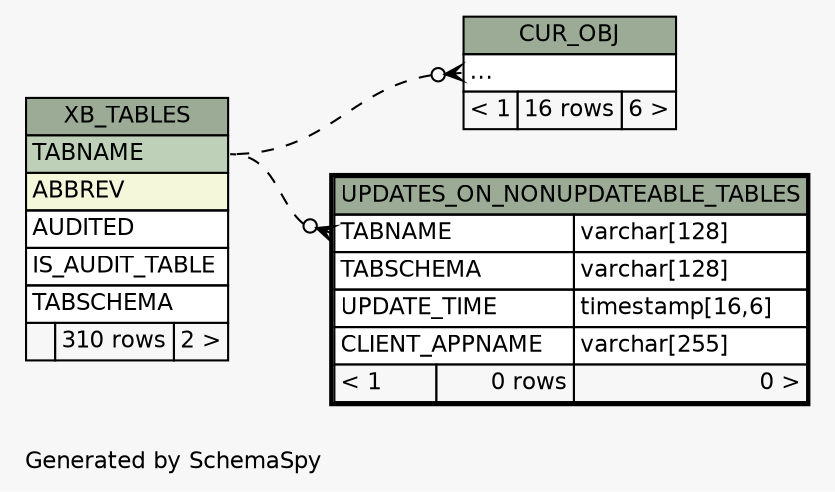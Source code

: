 // dot 2.38.0 on Windows 10 10.0
// SchemaSpy rev Unknown
digraph "impliedTwoDegreesRelationshipsDiagram" {
  graph [
    rankdir="RL"
    bgcolor="#f7f7f7"
    label="\nGenerated by SchemaSpy"
    labeljust="l"
    nodesep="0.18"
    ranksep="0.46"
    fontname="Helvetica"
    fontsize="11"
  ];
  node [
    fontname="Helvetica"
    fontsize="11"
    shape="plaintext"
  ];
  edge [
    arrowsize="0.8"
  ];
  "CUR_OBJ":"elipses":w -> "XB_TABLES":"TABNAME":e [arrowhead=none dir=back arrowtail=crowodot style=dashed];
  "UPDATES_ON_NONUPDATEABLE_TABLES":"TABNAME":w -> "XB_TABLES":"TABNAME":e [arrowhead=none dir=back arrowtail=crowodot style=dashed];
  "CUR_OBJ" [
    label=<
    <TABLE BORDER="0" CELLBORDER="1" CELLSPACING="0" BGCOLOR="#ffffff">
      <TR><TD COLSPAN="3" BGCOLOR="#9bab96" ALIGN="CENTER">CUR_OBJ</TD></TR>
      <TR><TD PORT="elipses" COLSPAN="3" ALIGN="LEFT">...</TD></TR>
      <TR><TD ALIGN="LEFT" BGCOLOR="#f7f7f7">&lt; 1</TD><TD ALIGN="RIGHT" BGCOLOR="#f7f7f7">16 rows</TD><TD ALIGN="RIGHT" BGCOLOR="#f7f7f7">6 &gt;</TD></TR>
    </TABLE>>
    URL="CUR_OBJ.html"
    tooltip="CUR_OBJ"
  ];
  "UPDATES_ON_NONUPDATEABLE_TABLES" [
    label=<
    <TABLE BORDER="2" CELLBORDER="1" CELLSPACING="0" BGCOLOR="#ffffff">
      <TR><TD COLSPAN="3" BGCOLOR="#9bab96" ALIGN="CENTER">UPDATES_ON_NONUPDATEABLE_TABLES</TD></TR>
      <TR><TD PORT="TABNAME" COLSPAN="2" ALIGN="LEFT">TABNAME</TD><TD PORT="TABNAME.type" ALIGN="LEFT">varchar[128]</TD></TR>
      <TR><TD PORT="TABSCHEMA" COLSPAN="2" ALIGN="LEFT">TABSCHEMA</TD><TD PORT="TABSCHEMA.type" ALIGN="LEFT">varchar[128]</TD></TR>
      <TR><TD PORT="UPDATE_TIME" COLSPAN="2" ALIGN="LEFT">UPDATE_TIME</TD><TD PORT="UPDATE_TIME.type" ALIGN="LEFT">timestamp[16,6]</TD></TR>
      <TR><TD PORT="CLIENT_APPNAME" COLSPAN="2" ALIGN="LEFT">CLIENT_APPNAME</TD><TD PORT="CLIENT_APPNAME.type" ALIGN="LEFT">varchar[255]</TD></TR>
      <TR><TD ALIGN="LEFT" BGCOLOR="#f7f7f7">&lt; 1</TD><TD ALIGN="RIGHT" BGCOLOR="#f7f7f7">0 rows</TD><TD ALIGN="RIGHT" BGCOLOR="#f7f7f7">0 &gt;</TD></TR>
    </TABLE>>
    URL="UPDATES_ON_NONUPDATEABLE_TABLES.html"
    tooltip="UPDATES_ON_NONUPDATEABLE_TABLES"
  ];
  "XB_TABLES" [
    label=<
    <TABLE BORDER="0" CELLBORDER="1" CELLSPACING="0" BGCOLOR="#ffffff">
      <TR><TD COLSPAN="3" BGCOLOR="#9bab96" ALIGN="CENTER">XB_TABLES</TD></TR>
      <TR><TD PORT="TABNAME" COLSPAN="3" BGCOLOR="#bed1b8" ALIGN="LEFT">TABNAME</TD></TR>
      <TR><TD PORT="ABBREV" COLSPAN="3" BGCOLOR="#f4f7da" ALIGN="LEFT">ABBREV</TD></TR>
      <TR><TD PORT="AUDITED" COLSPAN="3" ALIGN="LEFT">AUDITED</TD></TR>
      <TR><TD PORT="IS_AUDIT_TABLE" COLSPAN="3" ALIGN="LEFT">IS_AUDIT_TABLE</TD></TR>
      <TR><TD PORT="TABSCHEMA" COLSPAN="3" ALIGN="LEFT">TABSCHEMA</TD></TR>
      <TR><TD ALIGN="LEFT" BGCOLOR="#f7f7f7">  </TD><TD ALIGN="RIGHT" BGCOLOR="#f7f7f7">310 rows</TD><TD ALIGN="RIGHT" BGCOLOR="#f7f7f7">2 &gt;</TD></TR>
    </TABLE>>
    URL="XB_TABLES.html"
    tooltip="XB_TABLES"
  ];
}
